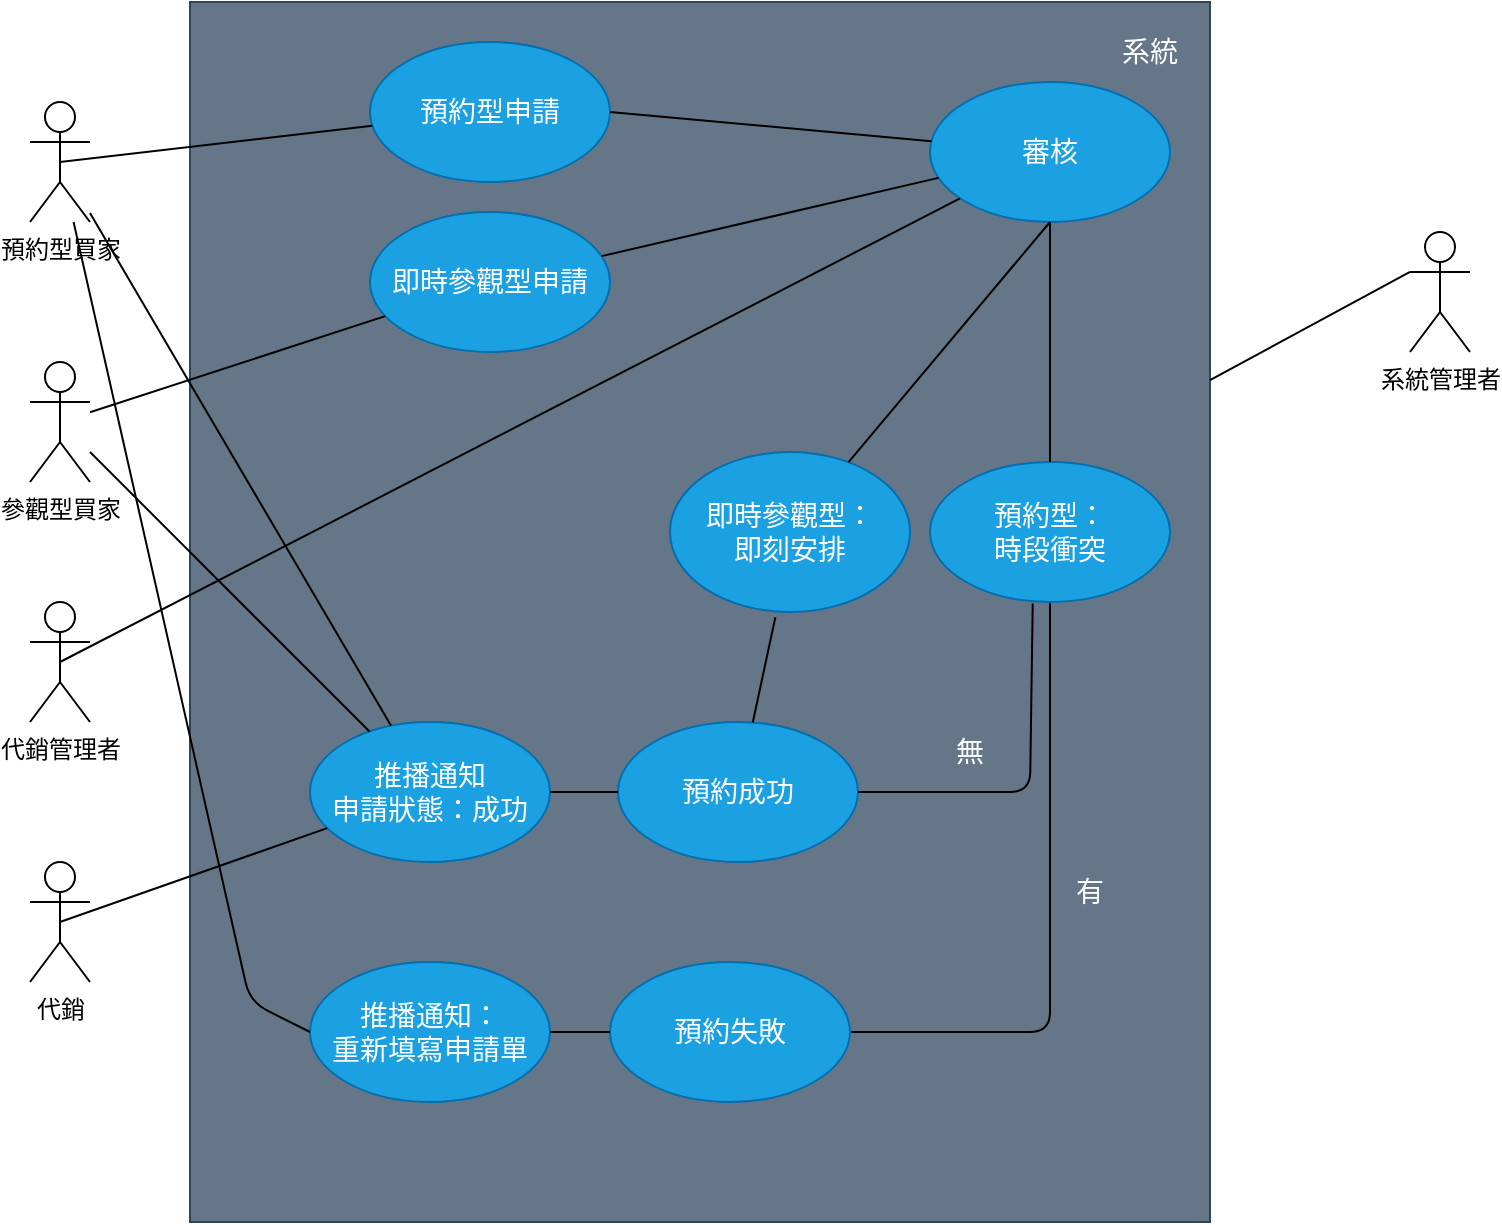 <mxfile>
    <diagram id="ASTWp4ZXTidoFe2xOwB_" name="1b">
        <mxGraphModel dx="1088" dy="569" grid="1" gridSize="10" guides="1" tooltips="1" connect="1" arrows="1" fold="1" page="1" pageScale="1" pageWidth="827" pageHeight="1169" math="0" shadow="0">
            <root>
                <mxCell id="0"/>
                <mxCell id="1" parent="0"/>
                <mxCell id="2" value="預約型買家" style="shape=umlActor;verticalLabelPosition=bottom;verticalAlign=top;html=1;outlineConnect=0;" vertex="1" parent="1">
                    <mxGeometry x="60" y="110" width="30" height="60" as="geometry"/>
                </mxCell>
                <mxCell id="3" value="代銷管理者" style="shape=umlActor;verticalLabelPosition=bottom;verticalAlign=top;html=1;outlineConnect=0;" vertex="1" parent="1">
                    <mxGeometry x="60" y="360" width="30" height="60" as="geometry"/>
                </mxCell>
                <mxCell id="4" value="代銷" style="shape=umlActor;verticalLabelPosition=bottom;verticalAlign=top;html=1;outlineConnect=0;" vertex="1" parent="1">
                    <mxGeometry x="60" y="490" width="30" height="60" as="geometry"/>
                </mxCell>
                <mxCell id="5" value="" style="rounded=0;whiteSpace=wrap;html=1;fillColor=#647687;fontColor=#ffffff;strokeColor=#314354;" vertex="1" parent="1">
                    <mxGeometry x="140" y="60" width="510" height="610" as="geometry"/>
                </mxCell>
                <mxCell id="7" value="預約型申請" style="ellipse;whiteSpace=wrap;html=1;strokeColor=#006EAF;fontSize=14;fontColor=#ffffff;fillColor=#1ba1e2;" vertex="1" parent="1">
                    <mxGeometry x="230" y="80" width="120" height="70" as="geometry"/>
                </mxCell>
                <mxCell id="8" value="" style="endArrow=none;html=1;fontSize=14;fontColor=#4D4D4D;exitX=0.5;exitY=0.5;exitDx=0;exitDy=0;exitPerimeter=0;" edge="1" parent="1" source="2" target="7">
                    <mxGeometry width="50" height="50" relative="1" as="geometry">
                        <mxPoint x="130" y="150" as="sourcePoint"/>
                        <mxPoint x="180" y="100" as="targetPoint"/>
                    </mxGeometry>
                </mxCell>
                <mxCell id="13" value="審核" style="ellipse;whiteSpace=wrap;html=1;strokeColor=#006EAF;fontSize=14;fontColor=#ffffff;fillColor=#1ba1e2;" vertex="1" parent="1">
                    <mxGeometry x="510" y="100" width="120" height="70" as="geometry"/>
                </mxCell>
                <mxCell id="15" value="推播通知&lt;br&gt;申請狀態：成功" style="ellipse;whiteSpace=wrap;html=1;strokeColor=#006EAF;fontSize=14;fontColor=#ffffff;fillColor=#1ba1e2;" vertex="1" parent="1">
                    <mxGeometry x="200" y="420" width="120" height="70" as="geometry"/>
                </mxCell>
                <mxCell id="17" value="" style="endArrow=none;html=1;fontSize=14;fontColor=#FFFFFF;exitX=0.5;exitY=0.5;exitDx=0;exitDy=0;exitPerimeter=0;" edge="1" parent="1" source="4" target="15">
                    <mxGeometry width="50" height="50" relative="1" as="geometry">
                        <mxPoint x="160" y="300" as="sourcePoint"/>
                        <mxPoint x="240" y="230" as="targetPoint"/>
                    </mxGeometry>
                </mxCell>
                <mxCell id="18" value="" style="endArrow=none;html=1;fontSize=14;fontColor=#FFFFFF;" edge="1" parent="1" source="2" target="15">
                    <mxGeometry width="50" height="50" relative="1" as="geometry">
                        <mxPoint x="95" y="440" as="sourcePoint"/>
                        <mxPoint x="297.882" y="319.927" as="targetPoint"/>
                    </mxGeometry>
                </mxCell>
                <mxCell id="19" value="" style="endArrow=none;html=1;fontSize=14;fontColor=#FFFFFF;entryX=0.5;entryY=1;entryDx=0;entryDy=0;exitX=1;exitY=0.5;exitDx=0;exitDy=0;" edge="1" parent="1" source="33" target="49">
                    <mxGeometry width="50" height="50" relative="1" as="geometry">
                        <mxPoint x="500" y="560" as="sourcePoint"/>
                        <mxPoint x="360" y="390" as="targetPoint"/>
                        <Array as="points">
                            <mxPoint x="570" y="575"/>
                        </Array>
                    </mxGeometry>
                </mxCell>
                <mxCell id="20" value="推播通知：&lt;br&gt;重新填寫申請單" style="ellipse;whiteSpace=wrap;html=1;strokeColor=#006EAF;fontSize=14;fontColor=#ffffff;fillColor=#1ba1e2;" vertex="1" parent="1">
                    <mxGeometry x="200" y="540" width="120" height="70" as="geometry"/>
                </mxCell>
                <mxCell id="24" value="" style="endArrow=none;html=1;fontSize=14;fontColor=#FFFFFF;exitX=0.5;exitY=0.5;exitDx=0;exitDy=0;exitPerimeter=0;" edge="1" parent="1" source="3" target="13">
                    <mxGeometry width="50" height="50" relative="1" as="geometry">
                        <mxPoint x="240" y="280" as="sourcePoint"/>
                        <mxPoint x="290" y="230" as="targetPoint"/>
                    </mxGeometry>
                </mxCell>
                <mxCell id="25" value="即時參觀型申請" style="ellipse;whiteSpace=wrap;html=1;strokeColor=#006EAF;fontSize=14;fontColor=#ffffff;fillColor=#1ba1e2;" vertex="1" parent="1">
                    <mxGeometry x="230" y="165" width="120" height="70" as="geometry"/>
                </mxCell>
                <mxCell id="29" value="" style="endArrow=none;html=1;fontSize=14;fontColor=#FFFFFF;" edge="1" parent="1" source="38" target="25">
                    <mxGeometry width="50" height="50" relative="1" as="geometry">
                        <mxPoint x="380" y="210" as="sourcePoint"/>
                        <mxPoint x="430" y="160" as="targetPoint"/>
                    </mxGeometry>
                </mxCell>
                <mxCell id="30" value="" style="endArrow=none;html=1;fontSize=14;fontColor=#FFFFFF;exitX=1;exitY=0.5;exitDx=0;exitDy=0;" edge="1" parent="1" source="7" target="13">
                    <mxGeometry width="50" height="50" relative="1" as="geometry">
                        <mxPoint x="370" y="190" as="sourcePoint"/>
                        <mxPoint x="480" y="150" as="targetPoint"/>
                    </mxGeometry>
                </mxCell>
                <mxCell id="31" value="" style="endArrow=none;html=1;fontSize=14;fontColor=#FFFFFF;" edge="1" parent="1" source="25" target="13">
                    <mxGeometry width="50" height="50" relative="1" as="geometry">
                        <mxPoint x="330" y="230" as="sourcePoint"/>
                        <mxPoint x="380" y="180" as="targetPoint"/>
                    </mxGeometry>
                </mxCell>
                <mxCell id="32" value="預約成功" style="ellipse;whiteSpace=wrap;html=1;strokeColor=#006EAF;fontSize=14;fontColor=#ffffff;fillColor=#1ba1e2;" vertex="1" parent="1">
                    <mxGeometry x="354" y="420" width="120" height="70" as="geometry"/>
                </mxCell>
                <mxCell id="33" value="預約失敗" style="ellipse;whiteSpace=wrap;html=1;strokeColor=#006EAF;fontSize=14;fontColor=#ffffff;fillColor=#1ba1e2;" vertex="1" parent="1">
                    <mxGeometry x="350" y="540" width="120" height="70" as="geometry"/>
                </mxCell>
                <mxCell id="34" value="" style="endArrow=none;html=1;fontSize=14;fontColor=#FFFFFF;entryX=0;entryY=0.5;entryDx=0;entryDy=0;" edge="1" parent="1" source="20" target="33">
                    <mxGeometry width="50" height="50" relative="1" as="geometry">
                        <mxPoint x="300" y="510" as="sourcePoint"/>
                        <mxPoint x="350" y="460" as="targetPoint"/>
                    </mxGeometry>
                </mxCell>
                <mxCell id="35" value="" style="endArrow=none;html=1;fontSize=14;fontColor=#FFFFFF;entryX=0.428;entryY=1.01;entryDx=0;entryDy=0;entryPerimeter=0;exitX=1;exitY=0.5;exitDx=0;exitDy=0;" edge="1" parent="1" source="32" target="49">
                    <mxGeometry width="50" height="50" relative="1" as="geometry">
                        <mxPoint x="470" y="430" as="sourcePoint"/>
                        <mxPoint x="510" y="400" as="targetPoint"/>
                        <Array as="points">
                            <mxPoint x="560" y="455"/>
                        </Array>
                    </mxGeometry>
                </mxCell>
                <mxCell id="37" value="" style="endArrow=none;html=1;fontSize=14;fontColor=#FFFFFF;exitX=1;exitY=0.5;exitDx=0;exitDy=0;" edge="1" parent="1" source="15" target="32">
                    <mxGeometry width="50" height="50" relative="1" as="geometry">
                        <mxPoint x="380" y="380" as="sourcePoint"/>
                        <mxPoint x="430" y="330" as="targetPoint"/>
                    </mxGeometry>
                </mxCell>
                <mxCell id="38" value="參觀型買家" style="shape=umlActor;verticalLabelPosition=bottom;verticalAlign=top;html=1;outlineConnect=0;" vertex="1" parent="1">
                    <mxGeometry x="60" y="240" width="30" height="60" as="geometry"/>
                </mxCell>
                <mxCell id="40" value="系統" style="text;html=1;strokeColor=none;fillColor=none;align=center;verticalAlign=middle;whiteSpace=wrap;rounded=0;fontSize=14;fontColor=#FFFFFF;" vertex="1" parent="1">
                    <mxGeometry x="590" y="70" width="60" height="30" as="geometry"/>
                </mxCell>
                <mxCell id="42" value="系統管理者" style="shape=umlActor;verticalLabelPosition=bottom;verticalAlign=top;html=1;outlineConnect=0;" vertex="1" parent="1">
                    <mxGeometry x="750" y="175" width="30" height="60" as="geometry"/>
                </mxCell>
                <mxCell id="43" value="" style="endArrow=none;html=1;fontSize=14;fontColor=#FFFFFF;exitX=1;exitY=0.31;exitDx=0;exitDy=0;exitPerimeter=0;entryX=0;entryY=0.333;entryDx=0;entryDy=0;entryPerimeter=0;" edge="1" parent="1" source="5" target="42">
                    <mxGeometry width="50" height="50" relative="1" as="geometry">
                        <mxPoint x="650" y="220" as="sourcePoint"/>
                        <mxPoint x="700" y="170" as="targetPoint"/>
                    </mxGeometry>
                </mxCell>
                <mxCell id="45" value="" style="endArrow=none;html=1;fontSize=14;fontColor=#FFFFFF;" edge="1" parent="1" source="38" target="15">
                    <mxGeometry width="50" height="50" relative="1" as="geometry">
                        <mxPoint x="120" y="340" as="sourcePoint"/>
                        <mxPoint x="170" y="290" as="targetPoint"/>
                    </mxGeometry>
                </mxCell>
                <mxCell id="46" value="" style="endArrow=none;html=1;fontSize=14;fontColor=#FFFFFF;exitX=0;exitY=0.5;exitDx=0;exitDy=0;" edge="1" parent="1" source="20" target="2">
                    <mxGeometry width="50" height="50" relative="1" as="geometry">
                        <mxPoint x="260" y="390" as="sourcePoint"/>
                        <mxPoint x="310" y="340" as="targetPoint"/>
                        <Array as="points">
                            <mxPoint x="170" y="560"/>
                        </Array>
                    </mxGeometry>
                </mxCell>
                <mxCell id="49" value="預約型：&lt;br&gt;時段衝突" style="ellipse;whiteSpace=wrap;html=1;strokeColor=#006EAF;fontSize=14;fontColor=#ffffff;fillColor=#1ba1e2;" vertex="1" parent="1">
                    <mxGeometry x="510" y="290" width="120" height="70" as="geometry"/>
                </mxCell>
                <mxCell id="50" value="有" style="text;html=1;strokeColor=none;fillColor=none;align=center;verticalAlign=middle;whiteSpace=wrap;rounded=0;fontSize=14;fontColor=#FFFFFF;" vertex="1" parent="1">
                    <mxGeometry x="560" y="490" width="60" height="30" as="geometry"/>
                </mxCell>
                <mxCell id="51" value="無" style="text;html=1;strokeColor=none;fillColor=none;align=center;verticalAlign=middle;whiteSpace=wrap;rounded=0;fontSize=14;fontColor=#FFFFFF;" vertex="1" parent="1">
                    <mxGeometry x="500" y="420" width="60" height="30" as="geometry"/>
                </mxCell>
                <mxCell id="52" value="" style="endArrow=none;html=1;fontSize=14;fontColor=#FFFFFF;exitX=0.5;exitY=0;exitDx=0;exitDy=0;entryX=0.5;entryY=1;entryDx=0;entryDy=0;" edge="1" parent="1" source="49" target="13">
                    <mxGeometry width="50" height="50" relative="1" as="geometry">
                        <mxPoint x="670" y="380" as="sourcePoint"/>
                        <mxPoint x="720" y="330" as="targetPoint"/>
                    </mxGeometry>
                </mxCell>
                <mxCell id="54" value="即時參觀型：&lt;br&gt;即刻安排" style="ellipse;whiteSpace=wrap;html=1;strokeColor=#006EAF;fontSize=14;fontColor=#ffffff;fillColor=#1ba1e2;" vertex="1" parent="1">
                    <mxGeometry x="380" y="285" width="120" height="80" as="geometry"/>
                </mxCell>
                <mxCell id="55" value="" style="endArrow=none;html=1;fontSize=14;fontColor=#FFFFFF;entryX=0.5;entryY=1;entryDx=0;entryDy=0;" edge="1" parent="1" source="54" target="13">
                    <mxGeometry width="50" height="50" relative="1" as="geometry">
                        <mxPoint x="430" y="280" as="sourcePoint"/>
                        <mxPoint x="480" y="230" as="targetPoint"/>
                    </mxGeometry>
                </mxCell>
                <mxCell id="56" value="" style="endArrow=none;html=1;fontSize=14;fontColor=#FFFFFF;entryX=0.439;entryY=1.033;entryDx=0;entryDy=0;entryPerimeter=0;" edge="1" parent="1" source="32" target="54">
                    <mxGeometry width="50" height="50" relative="1" as="geometry">
                        <mxPoint x="340" y="400" as="sourcePoint"/>
                        <mxPoint x="390" y="350" as="targetPoint"/>
                    </mxGeometry>
                </mxCell>
            </root>
        </mxGraphModel>
    </diagram>
    <diagram id="YNBZmlXG5lnyesX3e9GX" name="1d">
        <mxGraphModel dx="1102" dy="787" grid="1" gridSize="10" guides="1" tooltips="1" connect="1" arrows="1" fold="1" page="1" pageScale="1" pageWidth="827" pageHeight="1169" math="0" shadow="0">
            <root>
                <mxCell id="0"/>
                <mxCell id="1" parent="0"/>
            </root>
        </mxGraphModel>
    </diagram>
    <diagram id="AscKv5OJ8TlSJ3xA4gjY" name="2b">
        <mxGraphModel dx="1102" dy="787" grid="1" gridSize="10" guides="1" tooltips="1" connect="1" arrows="1" fold="1" page="1" pageScale="1" pageWidth="827" pageHeight="1169" math="0" shadow="0">
            <root>
                <mxCell id="0"/>
                <mxCell id="1" parent="0"/>
            </root>
        </mxGraphModel>
    </diagram>
    <diagram id="jKp8lnFoO_ODNvvGuu6S" name="2d">
        <mxGraphModel dx="1102" dy="787" grid="1" gridSize="10" guides="1" tooltips="1" connect="1" arrows="1" fold="1" page="1" pageScale="1" pageWidth="827" pageHeight="1169" math="0" shadow="0">
            <root>
                <mxCell id="0"/>
                <mxCell id="1" parent="0"/>
            </root>
        </mxGraphModel>
    </diagram>
</mxfile>